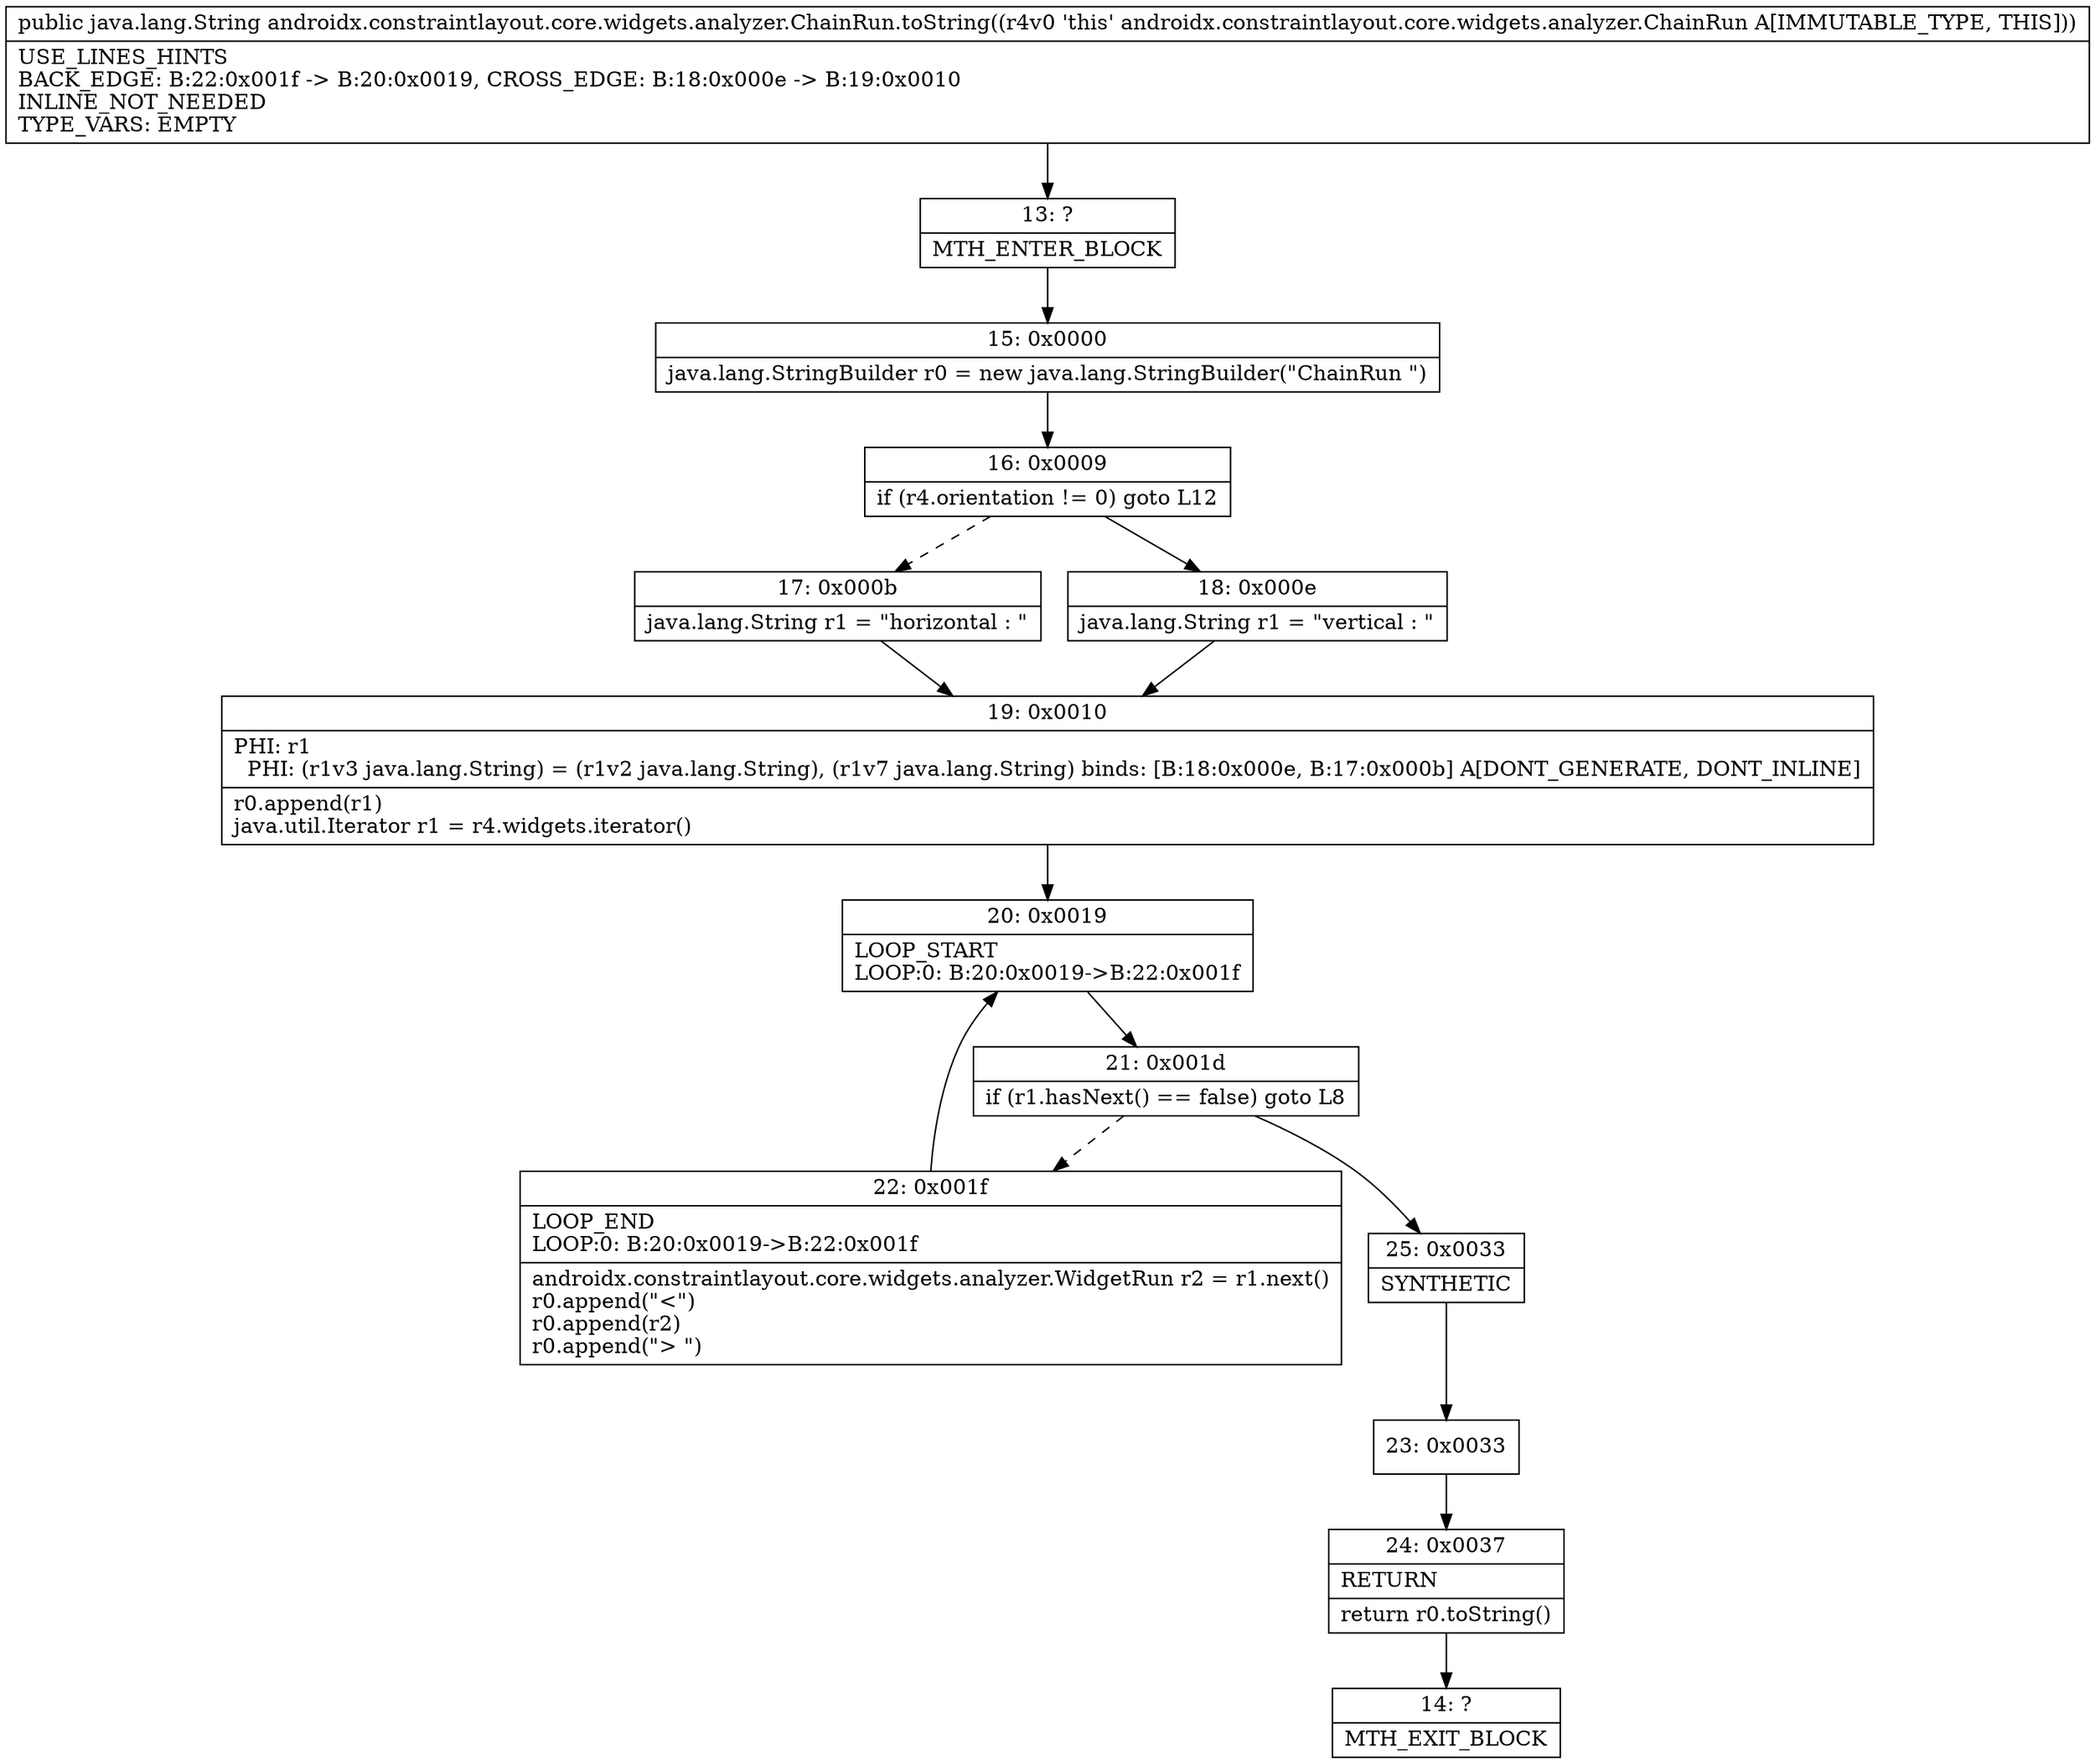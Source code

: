digraph "CFG forandroidx.constraintlayout.core.widgets.analyzer.ChainRun.toString()Ljava\/lang\/String;" {
Node_13 [shape=record,label="{13\:\ ?|MTH_ENTER_BLOCK\l}"];
Node_15 [shape=record,label="{15\:\ 0x0000|java.lang.StringBuilder r0 = new java.lang.StringBuilder(\"ChainRun \")\l}"];
Node_16 [shape=record,label="{16\:\ 0x0009|if (r4.orientation != 0) goto L12\l}"];
Node_17 [shape=record,label="{17\:\ 0x000b|java.lang.String r1 = \"horizontal : \"\l}"];
Node_19 [shape=record,label="{19\:\ 0x0010|PHI: r1 \l  PHI: (r1v3 java.lang.String) = (r1v2 java.lang.String), (r1v7 java.lang.String) binds: [B:18:0x000e, B:17:0x000b] A[DONT_GENERATE, DONT_INLINE]\l|r0.append(r1)\ljava.util.Iterator r1 = r4.widgets.iterator()\l}"];
Node_20 [shape=record,label="{20\:\ 0x0019|LOOP_START\lLOOP:0: B:20:0x0019\-\>B:22:0x001f\l}"];
Node_21 [shape=record,label="{21\:\ 0x001d|if (r1.hasNext() == false) goto L8\l}"];
Node_22 [shape=record,label="{22\:\ 0x001f|LOOP_END\lLOOP:0: B:20:0x0019\-\>B:22:0x001f\l|androidx.constraintlayout.core.widgets.analyzer.WidgetRun r2 = r1.next()\lr0.append(\"\<\")\lr0.append(r2)\lr0.append(\"\> \")\l}"];
Node_25 [shape=record,label="{25\:\ 0x0033|SYNTHETIC\l}"];
Node_23 [shape=record,label="{23\:\ 0x0033}"];
Node_24 [shape=record,label="{24\:\ 0x0037|RETURN\l|return r0.toString()\l}"];
Node_14 [shape=record,label="{14\:\ ?|MTH_EXIT_BLOCK\l}"];
Node_18 [shape=record,label="{18\:\ 0x000e|java.lang.String r1 = \"vertical : \"\l}"];
MethodNode[shape=record,label="{public java.lang.String androidx.constraintlayout.core.widgets.analyzer.ChainRun.toString((r4v0 'this' androidx.constraintlayout.core.widgets.analyzer.ChainRun A[IMMUTABLE_TYPE, THIS]))  | USE_LINES_HINTS\lBACK_EDGE: B:22:0x001f \-\> B:20:0x0019, CROSS_EDGE: B:18:0x000e \-\> B:19:0x0010\lINLINE_NOT_NEEDED\lTYPE_VARS: EMPTY\l}"];
MethodNode -> Node_13;Node_13 -> Node_15;
Node_15 -> Node_16;
Node_16 -> Node_17[style=dashed];
Node_16 -> Node_18;
Node_17 -> Node_19;
Node_19 -> Node_20;
Node_20 -> Node_21;
Node_21 -> Node_22[style=dashed];
Node_21 -> Node_25;
Node_22 -> Node_20;
Node_25 -> Node_23;
Node_23 -> Node_24;
Node_24 -> Node_14;
Node_18 -> Node_19;
}

